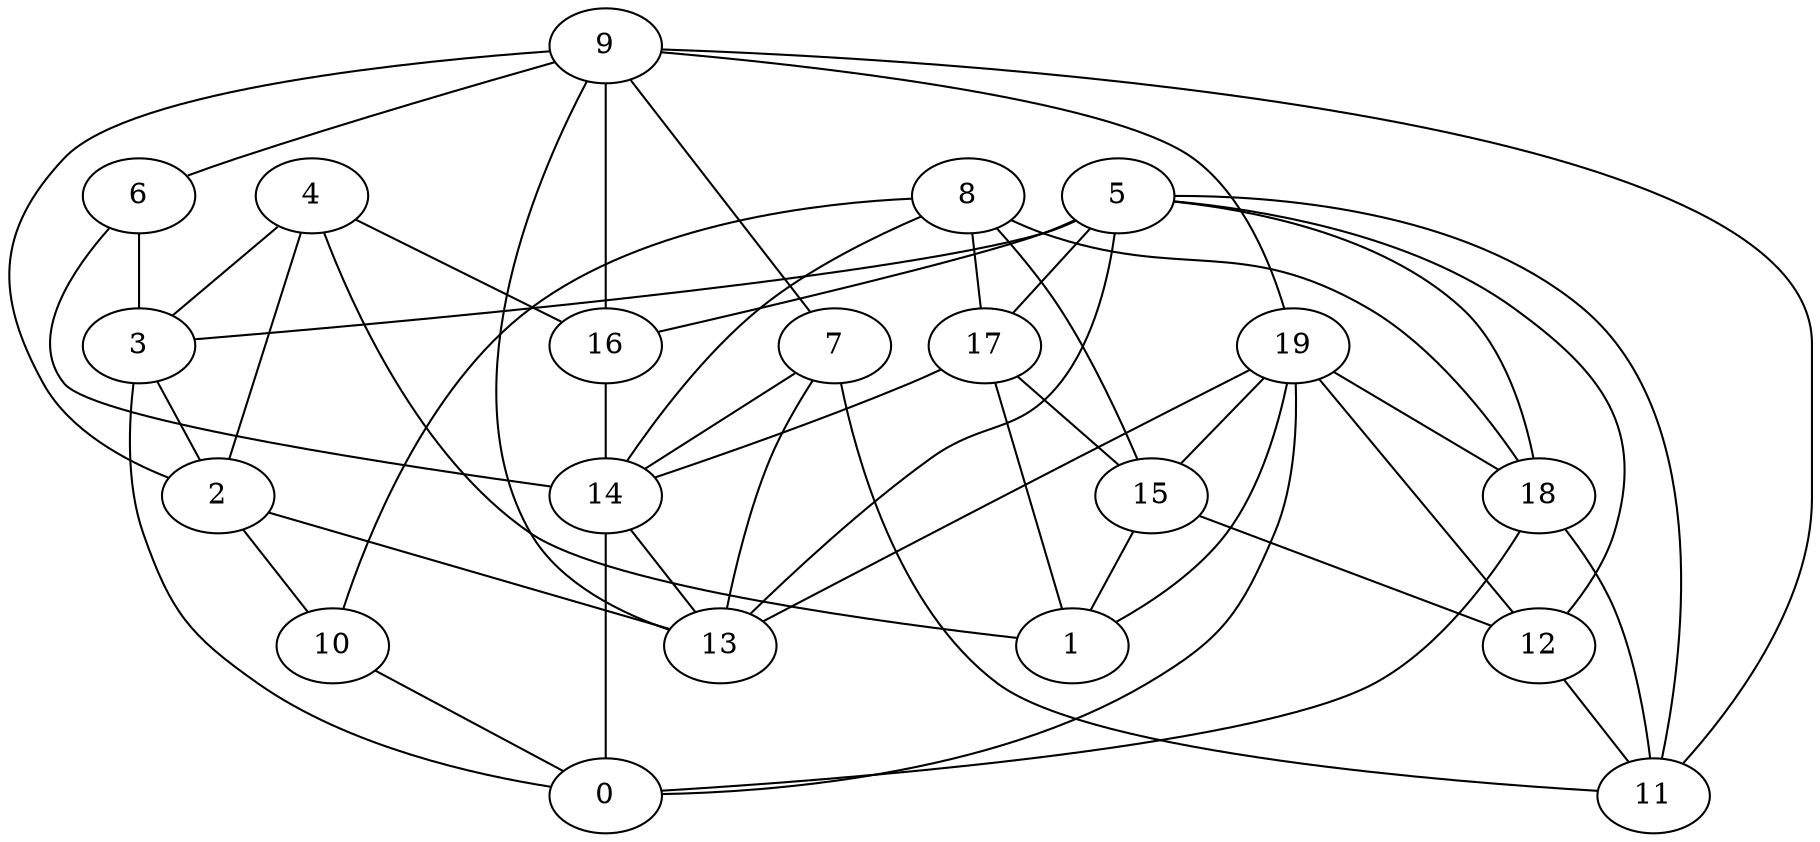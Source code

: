digraph GG_graph {

subgraph G_graph {
edge [color = black]
"10" -> "0" [dir = none]
"4" -> "1" [dir = none]
"16" -> "14" [dir = none]
"5" -> "18" [dir = none]
"5" -> "3" [dir = none]
"5" -> "13" [dir = none]
"5" -> "12" [dir = none]
"5" -> "17" [dir = none]
"5" -> "11" [dir = none]
"7" -> "14" [dir = none]
"7" -> "11" [dir = none]
"17" -> "15" [dir = none]
"17" -> "1" [dir = none]
"8" -> "17" [dir = none]
"9" -> "2" [dir = none]
"9" -> "6" [dir = none]
"9" -> "7" [dir = none]
"19" -> "1" [dir = none]
"14" -> "0" [dir = none]
"17" -> "14" [dir = none]
"4" -> "16" [dir = none]
"8" -> "18" [dir = none]
"18" -> "11" [dir = none]
"19" -> "18" [dir = none]
"9" -> "19" [dir = none]
"18" -> "0" [dir = none]
"6" -> "3" [dir = none]
"19" -> "12" [dir = none]
"4" -> "2" [dir = none]
"3" -> "2" [dir = none]
"19" -> "13" [dir = none]
"2" -> "10" [dir = none]
"9" -> "13" [dir = none]
"8" -> "10" [dir = none]
"4" -> "3" [dir = none]
"5" -> "16" [dir = none]
"9" -> "11" [dir = none]
"12" -> "11" [dir = none]
"8" -> "15" [dir = none]
"7" -> "13" [dir = none]
"19" -> "15" [dir = none]
"6" -> "14" [dir = none]
"8" -> "14" [dir = none]
"14" -> "13" [dir = none]
"3" -> "0" [dir = none]
"15" -> "1" [dir = none]
"9" -> "16" [dir = none]
"19" -> "0" [dir = none]
"15" -> "12" [dir = none]
"2" -> "13" [dir = none]
}

}
